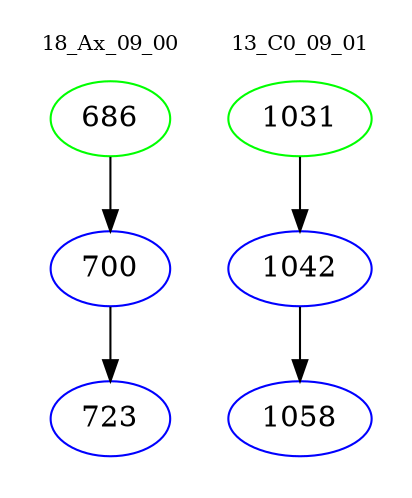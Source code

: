 digraph{
subgraph cluster_0 {
color = white
label = "18_Ax_09_00";
fontsize=10;
T0_686 [label="686", color="green"]
T0_686 -> T0_700 [color="black"]
T0_700 [label="700", color="blue"]
T0_700 -> T0_723 [color="black"]
T0_723 [label="723", color="blue"]
}
subgraph cluster_1 {
color = white
label = "13_C0_09_01";
fontsize=10;
T1_1031 [label="1031", color="green"]
T1_1031 -> T1_1042 [color="black"]
T1_1042 [label="1042", color="blue"]
T1_1042 -> T1_1058 [color="black"]
T1_1058 [label="1058", color="blue"]
}
}
